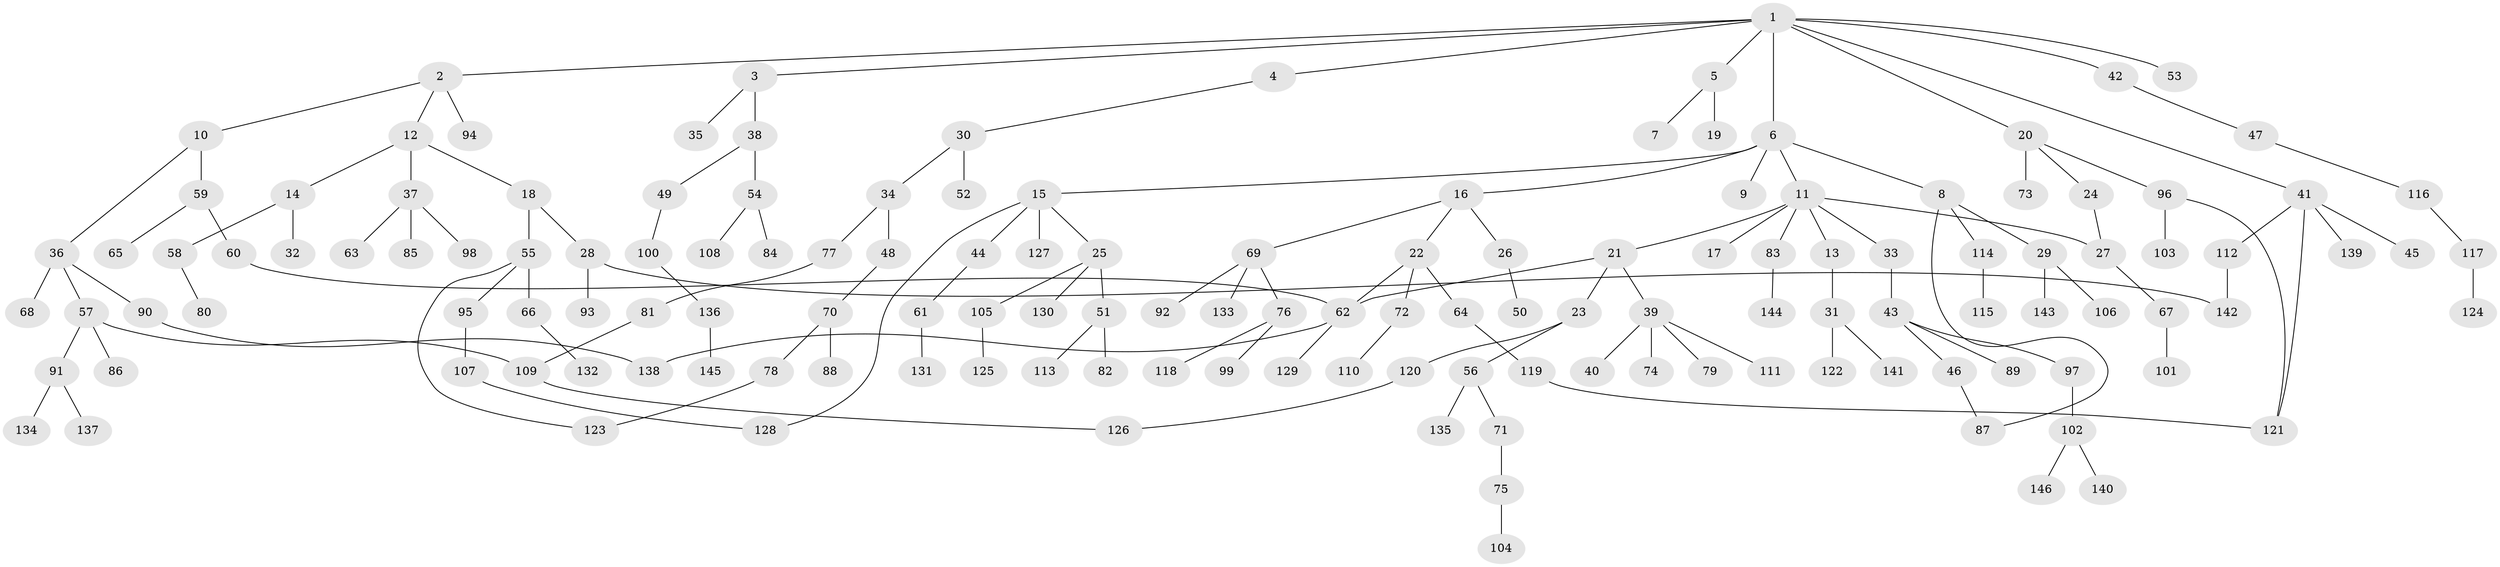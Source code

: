 // coarse degree distribution, {6: 0.022222222222222223, 3: 0.35555555555555557, 2: 0.28888888888888886, 5: 0.044444444444444446, 1: 0.2222222222222222, 4: 0.06666666666666667}
// Generated by graph-tools (version 1.1) at 2025/48/03/04/25 22:48:51]
// undirected, 146 vertices, 157 edges
graph export_dot {
  node [color=gray90,style=filled];
  1;
  2;
  3;
  4;
  5;
  6;
  7;
  8;
  9;
  10;
  11;
  12;
  13;
  14;
  15;
  16;
  17;
  18;
  19;
  20;
  21;
  22;
  23;
  24;
  25;
  26;
  27;
  28;
  29;
  30;
  31;
  32;
  33;
  34;
  35;
  36;
  37;
  38;
  39;
  40;
  41;
  42;
  43;
  44;
  45;
  46;
  47;
  48;
  49;
  50;
  51;
  52;
  53;
  54;
  55;
  56;
  57;
  58;
  59;
  60;
  61;
  62;
  63;
  64;
  65;
  66;
  67;
  68;
  69;
  70;
  71;
  72;
  73;
  74;
  75;
  76;
  77;
  78;
  79;
  80;
  81;
  82;
  83;
  84;
  85;
  86;
  87;
  88;
  89;
  90;
  91;
  92;
  93;
  94;
  95;
  96;
  97;
  98;
  99;
  100;
  101;
  102;
  103;
  104;
  105;
  106;
  107;
  108;
  109;
  110;
  111;
  112;
  113;
  114;
  115;
  116;
  117;
  118;
  119;
  120;
  121;
  122;
  123;
  124;
  125;
  126;
  127;
  128;
  129;
  130;
  131;
  132;
  133;
  134;
  135;
  136;
  137;
  138;
  139;
  140;
  141;
  142;
  143;
  144;
  145;
  146;
  1 -- 2;
  1 -- 3;
  1 -- 4;
  1 -- 5;
  1 -- 6;
  1 -- 20;
  1 -- 41;
  1 -- 42;
  1 -- 53;
  2 -- 10;
  2 -- 12;
  2 -- 94;
  3 -- 35;
  3 -- 38;
  4 -- 30;
  5 -- 7;
  5 -- 19;
  6 -- 8;
  6 -- 9;
  6 -- 11;
  6 -- 15;
  6 -- 16;
  8 -- 29;
  8 -- 114;
  8 -- 87;
  10 -- 36;
  10 -- 59;
  11 -- 13;
  11 -- 17;
  11 -- 21;
  11 -- 27;
  11 -- 33;
  11 -- 83;
  12 -- 14;
  12 -- 18;
  12 -- 37;
  13 -- 31;
  14 -- 32;
  14 -- 58;
  15 -- 25;
  15 -- 44;
  15 -- 127;
  15 -- 128;
  16 -- 22;
  16 -- 26;
  16 -- 69;
  18 -- 28;
  18 -- 55;
  20 -- 24;
  20 -- 73;
  20 -- 96;
  21 -- 23;
  21 -- 39;
  21 -- 62;
  22 -- 62;
  22 -- 64;
  22 -- 72;
  23 -- 56;
  23 -- 120;
  24 -- 27;
  25 -- 51;
  25 -- 105;
  25 -- 130;
  26 -- 50;
  27 -- 67;
  28 -- 93;
  28 -- 142;
  29 -- 106;
  29 -- 143;
  30 -- 34;
  30 -- 52;
  31 -- 122;
  31 -- 141;
  33 -- 43;
  34 -- 48;
  34 -- 77;
  36 -- 57;
  36 -- 68;
  36 -- 90;
  37 -- 63;
  37 -- 85;
  37 -- 98;
  38 -- 49;
  38 -- 54;
  39 -- 40;
  39 -- 74;
  39 -- 79;
  39 -- 111;
  41 -- 45;
  41 -- 112;
  41 -- 121;
  41 -- 139;
  42 -- 47;
  43 -- 46;
  43 -- 89;
  43 -- 97;
  44 -- 61;
  46 -- 87;
  47 -- 116;
  48 -- 70;
  49 -- 100;
  51 -- 82;
  51 -- 113;
  54 -- 84;
  54 -- 108;
  55 -- 66;
  55 -- 95;
  55 -- 123;
  56 -- 71;
  56 -- 135;
  57 -- 86;
  57 -- 91;
  57 -- 109;
  58 -- 80;
  59 -- 60;
  59 -- 65;
  60 -- 62;
  61 -- 131;
  62 -- 129;
  62 -- 138;
  64 -- 119;
  66 -- 132;
  67 -- 101;
  69 -- 76;
  69 -- 92;
  69 -- 133;
  70 -- 78;
  70 -- 88;
  71 -- 75;
  72 -- 110;
  75 -- 104;
  76 -- 99;
  76 -- 118;
  77 -- 81;
  78 -- 123;
  81 -- 109;
  83 -- 144;
  90 -- 138;
  91 -- 134;
  91 -- 137;
  95 -- 107;
  96 -- 103;
  96 -- 121;
  97 -- 102;
  100 -- 136;
  102 -- 140;
  102 -- 146;
  105 -- 125;
  107 -- 128;
  109 -- 126;
  112 -- 142;
  114 -- 115;
  116 -- 117;
  117 -- 124;
  119 -- 121;
  120 -- 126;
  136 -- 145;
}
